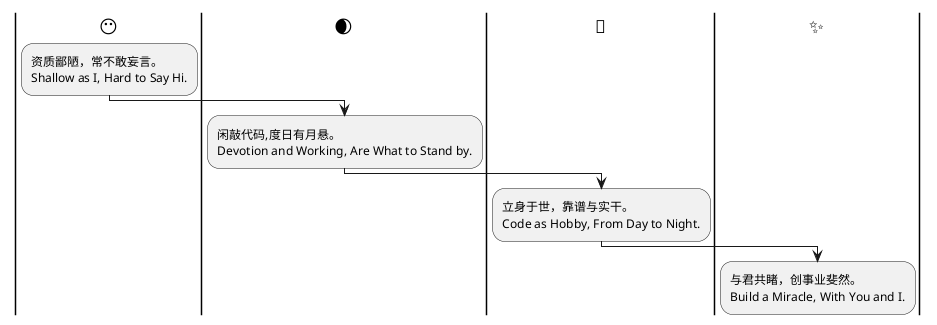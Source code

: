@startuml

' package "Yin" #LightBlue {
'     card #LightBlue "资质鄙陋,常不敢妄言。\nShallow as I, Hard to Say Hi." as card1
'     card #LightBlue "立身于世，靠谱与实干。\nCode as Hobby, From Day to Night." as card2
' }

' package "In" #DarkSalmon {
'     card #DarkSalmon "闲敲代码,度日有月悬。\nDevotion and Working, Are What to Stand by." as card3
'     card #DarkSalmon "与君共睹，创事业斐然。\nBuild a Miracle, With You and I." as card4
' }

' card1 -[hidden]-> card2
' card3 -[hidden]-> card4

skinparam monochrome true

' skinparam style strictuml
|😶|
:资质鄙陋，常不敢妄言。
Shallow as I, Hard to Say Hi.;
|🌒|
:闲敲代码,度日有月悬。
Devotion and Working, Are What to Stand by.;
|🔨|
:立身于世，靠谱与实干。
Code as Hobby, From Day to Night.;
|✨|
:与君共睹，创事业斐然。
Build a Miracle, With You and I.;


@enduml